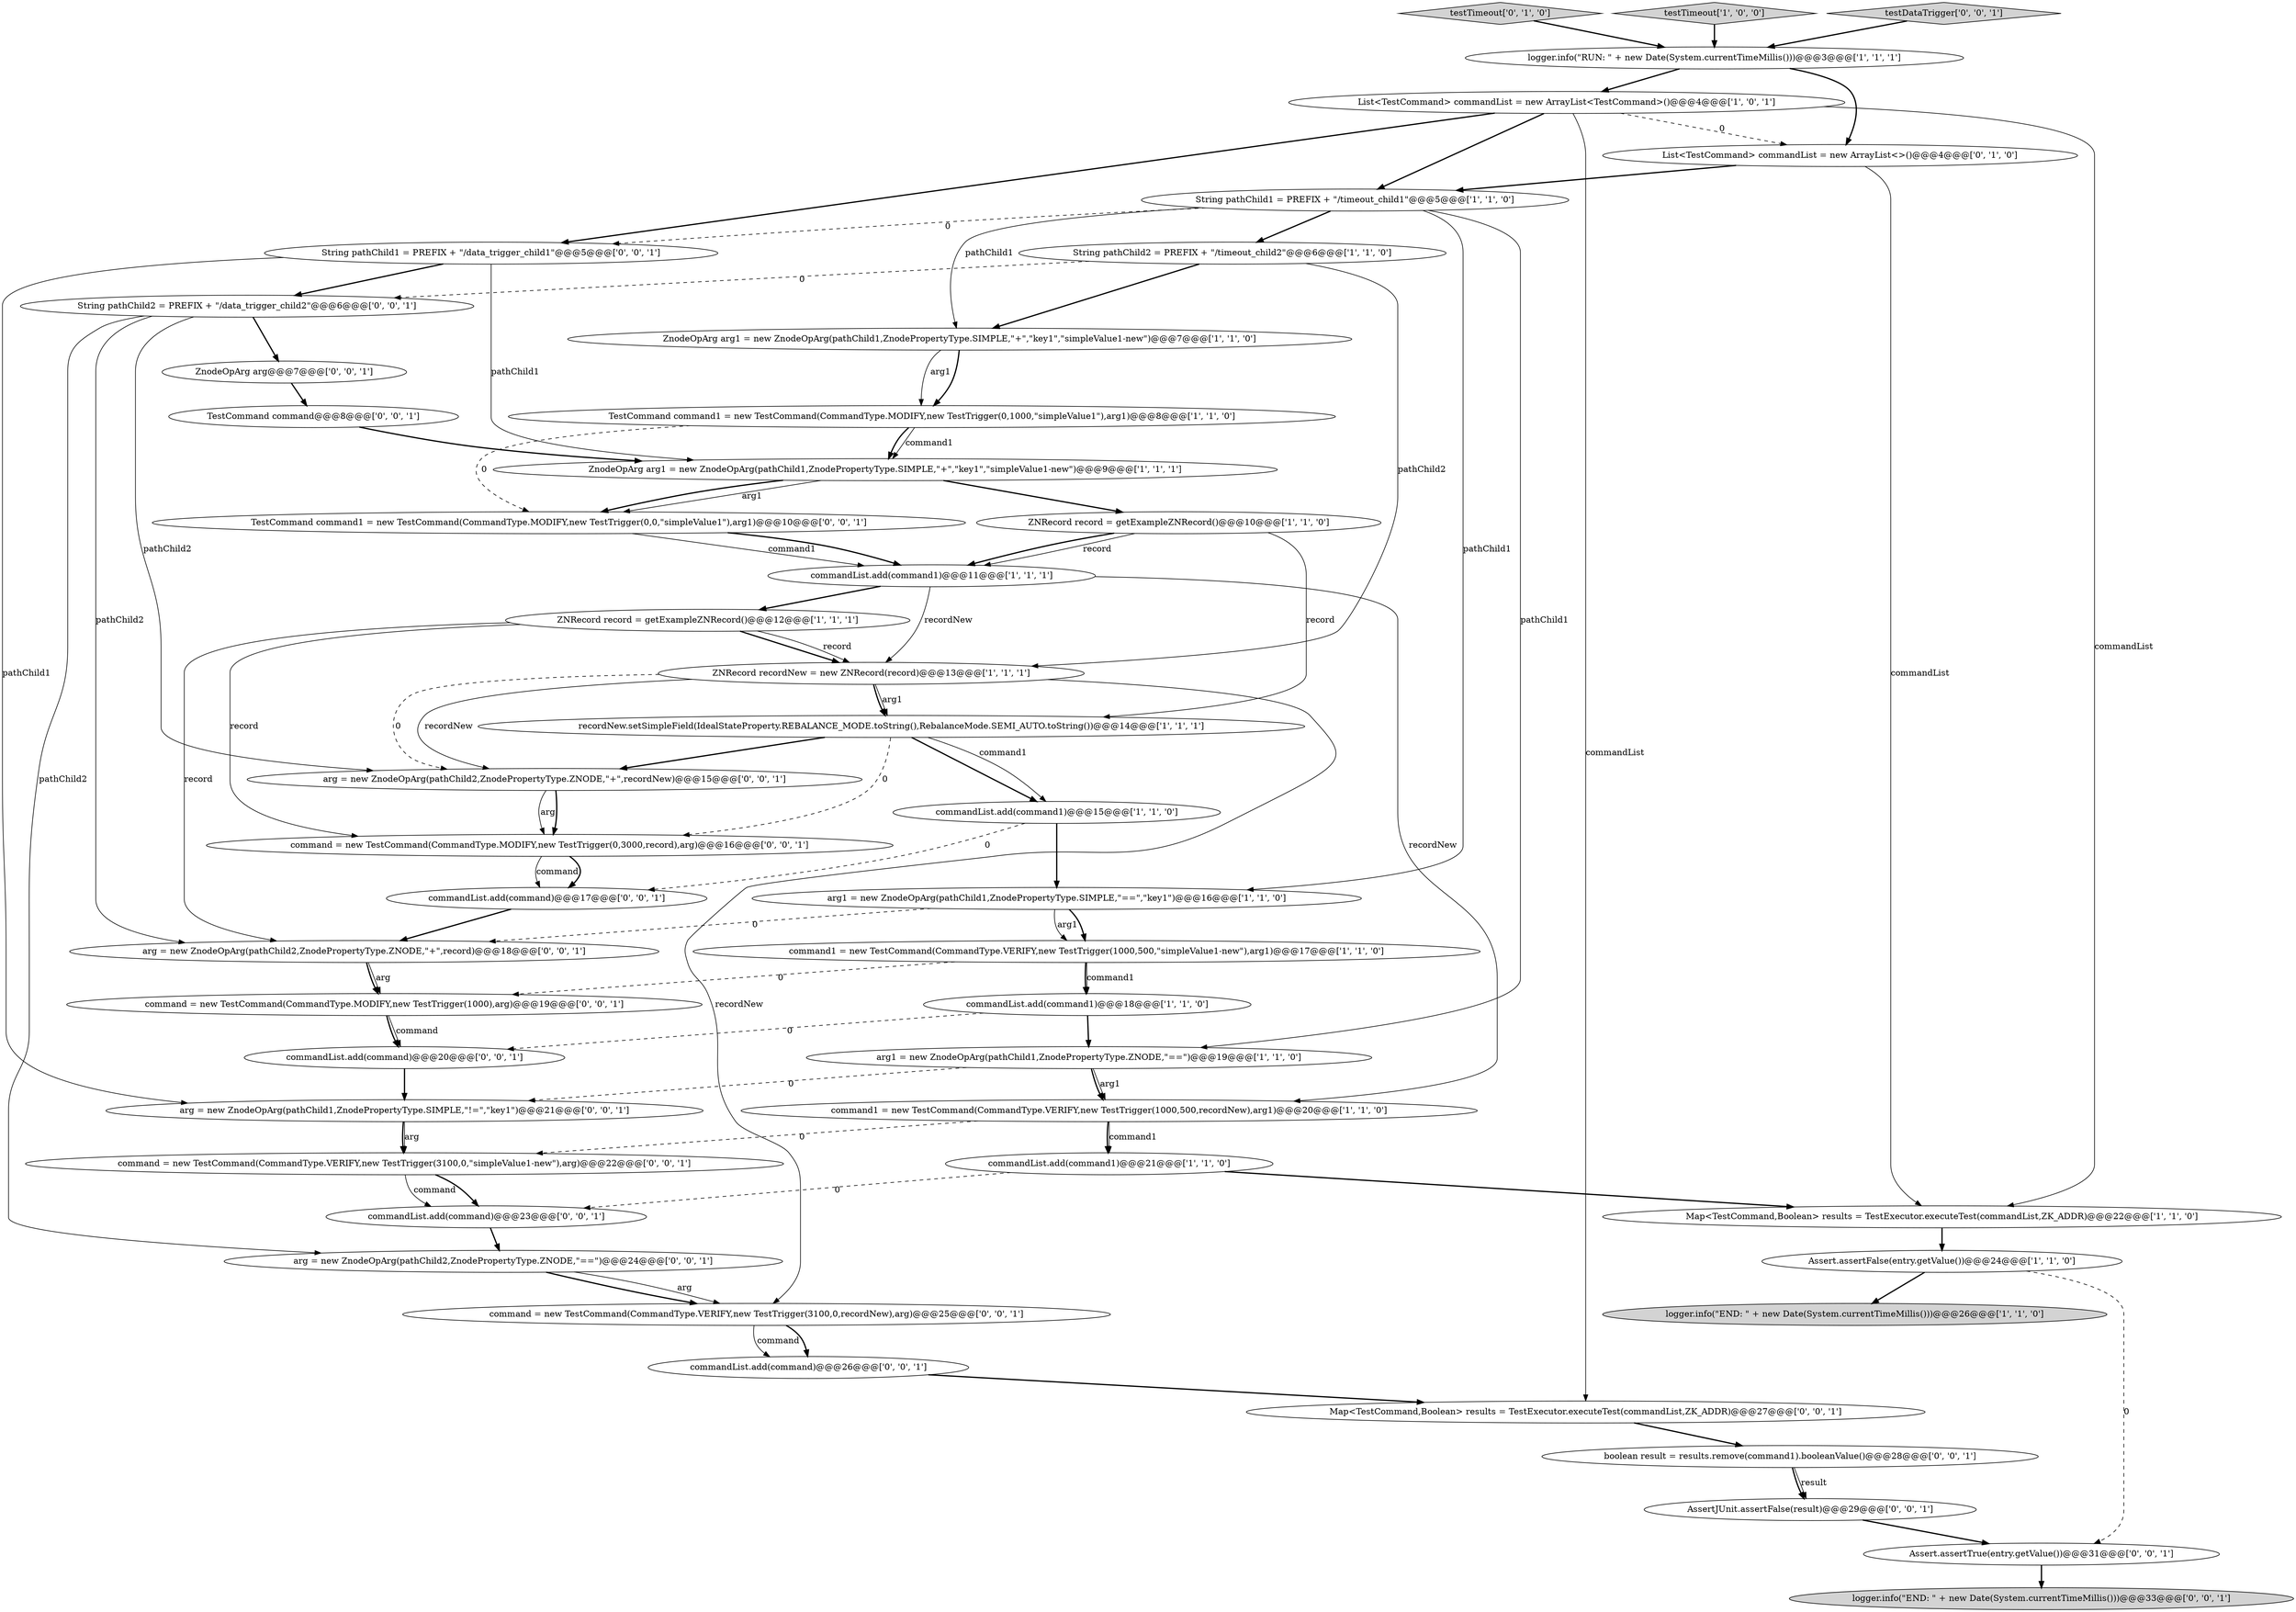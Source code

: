 digraph {
20 [style = filled, label = "String pathChild2 = PREFIX + \"/timeout_child2\"@@@6@@@['1', '1', '0']", fillcolor = white, shape = ellipse image = "AAA0AAABBB1BBB"];
3 [style = filled, label = "ZNRecord recordNew = new ZNRecord(record)@@@13@@@['1', '1', '1']", fillcolor = white, shape = ellipse image = "AAA0AAABBB1BBB"];
47 [style = filled, label = "arg = new ZnodeOpArg(pathChild1,ZnodePropertyType.SIMPLE,\"!=\",\"key1\")@@@21@@@['0', '0', '1']", fillcolor = white, shape = ellipse image = "AAA0AAABBB3BBB"];
26 [style = filled, label = "command = new TestCommand(CommandType.MODIFY,new TestTrigger(0,3000,record),arg)@@@16@@@['0', '0', '1']", fillcolor = white, shape = ellipse image = "AAA0AAABBB3BBB"];
18 [style = filled, label = "ZnodeOpArg arg1 = new ZnodeOpArg(pathChild1,ZnodePropertyType.SIMPLE,\"+\",\"key1\",\"simpleValue1-new\")@@@7@@@['1', '1', '0']", fillcolor = white, shape = ellipse image = "AAA0AAABBB1BBB"];
39 [style = filled, label = "boolean result = results.remove(command1).booleanValue()@@@28@@@['0', '0', '1']", fillcolor = white, shape = ellipse image = "AAA0AAABBB3BBB"];
8 [style = filled, label = "ZNRecord record = getExampleZNRecord()@@@10@@@['1', '1', '0']", fillcolor = white, shape = ellipse image = "AAA0AAABBB1BBB"];
27 [style = filled, label = "arg = new ZnodeOpArg(pathChild2,ZnodePropertyType.ZNODE,\"+\",record)@@@18@@@['0', '0', '1']", fillcolor = white, shape = ellipse image = "AAA0AAABBB3BBB"];
45 [style = filled, label = "ZnodeOpArg arg@@@7@@@['0', '0', '1']", fillcolor = white, shape = ellipse image = "AAA0AAABBB3BBB"];
5 [style = filled, label = "commandList.add(command1)@@@15@@@['1', '1', '0']", fillcolor = white, shape = ellipse image = "AAA0AAABBB1BBB"];
38 [style = filled, label = "arg = new ZnodeOpArg(pathChild2,ZnodePropertyType.ZNODE,\"==\")@@@24@@@['0', '0', '1']", fillcolor = white, shape = ellipse image = "AAA0AAABBB3BBB"];
29 [style = filled, label = "command = new TestCommand(CommandType.MODIFY,new TestTrigger(1000),arg)@@@19@@@['0', '0', '1']", fillcolor = white, shape = ellipse image = "AAA0AAABBB3BBB"];
23 [style = filled, label = "testTimeout['0', '1', '0']", fillcolor = lightgray, shape = diamond image = "AAA0AAABBB2BBB"];
14 [style = filled, label = "testTimeout['1', '0', '0']", fillcolor = lightgray, shape = diamond image = "AAA0AAABBB1BBB"];
33 [style = filled, label = "command = new TestCommand(CommandType.VERIFY,new TestTrigger(3100,0,recordNew),arg)@@@25@@@['0', '0', '1']", fillcolor = white, shape = ellipse image = "AAA0AAABBB3BBB"];
34 [style = filled, label = "commandList.add(command)@@@17@@@['0', '0', '1']", fillcolor = white, shape = ellipse image = "AAA0AAABBB3BBB"];
40 [style = filled, label = "arg = new ZnodeOpArg(pathChild2,ZnodePropertyType.ZNODE,\"+\",recordNew)@@@15@@@['0', '0', '1']", fillcolor = white, shape = ellipse image = "AAA0AAABBB3BBB"];
16 [style = filled, label = "logger.info(\"END: \" + new Date(System.currentTimeMillis()))@@@26@@@['1', '1', '0']", fillcolor = lightgray, shape = ellipse image = "AAA0AAABBB1BBB"];
2 [style = filled, label = "commandList.add(command1)@@@11@@@['1', '1', '1']", fillcolor = white, shape = ellipse image = "AAA0AAABBB1BBB"];
17 [style = filled, label = "List<TestCommand> commandList = new ArrayList<TestCommand>()@@@4@@@['1', '0', '1']", fillcolor = white, shape = ellipse image = "AAA0AAABBB1BBB"];
46 [style = filled, label = "String pathChild2 = PREFIX + \"/data_trigger_child2\"@@@6@@@['0', '0', '1']", fillcolor = white, shape = ellipse image = "AAA0AAABBB3BBB"];
21 [style = filled, label = "ZNRecord record = getExampleZNRecord()@@@12@@@['1', '1', '1']", fillcolor = white, shape = ellipse image = "AAA0AAABBB1BBB"];
24 [style = filled, label = "List<TestCommand> commandList = new ArrayList<>()@@@4@@@['0', '1', '0']", fillcolor = white, shape = ellipse image = "AAA1AAABBB2BBB"];
22 [style = filled, label = "Assert.assertFalse(entry.getValue())@@@24@@@['1', '1', '0']", fillcolor = white, shape = ellipse image = "AAA0AAABBB1BBB"];
25 [style = filled, label = "String pathChild1 = PREFIX + \"/data_trigger_child1\"@@@5@@@['0', '0', '1']", fillcolor = white, shape = ellipse image = "AAA0AAABBB3BBB"];
1 [style = filled, label = "TestCommand command1 = new TestCommand(CommandType.MODIFY,new TestTrigger(0,1000,\"simpleValue1\"),arg1)@@@8@@@['1', '1', '0']", fillcolor = white, shape = ellipse image = "AAA0AAABBB1BBB"];
31 [style = filled, label = "testDataTrigger['0', '0', '1']", fillcolor = lightgray, shape = diamond image = "AAA0AAABBB3BBB"];
11 [style = filled, label = "logger.info(\"RUN: \" + new Date(System.currentTimeMillis()))@@@3@@@['1', '1', '1']", fillcolor = white, shape = ellipse image = "AAA0AAABBB1BBB"];
15 [style = filled, label = "recordNew.setSimpleField(IdealStateProperty.REBALANCE_MODE.toString(),RebalanceMode.SEMI_AUTO.toString())@@@14@@@['1', '1', '1']", fillcolor = white, shape = ellipse image = "AAA0AAABBB1BBB"];
30 [style = filled, label = "TestCommand command1 = new TestCommand(CommandType.MODIFY,new TestTrigger(0,0,\"simpleValue1\"),arg1)@@@10@@@['0', '0', '1']", fillcolor = white, shape = ellipse image = "AAA0AAABBB3BBB"];
0 [style = filled, label = "ZnodeOpArg arg1 = new ZnodeOpArg(pathChild1,ZnodePropertyType.SIMPLE,\"+\",\"key1\",\"simpleValue1-new\")@@@9@@@['1', '1', '1']", fillcolor = white, shape = ellipse image = "AAA0AAABBB1BBB"];
35 [style = filled, label = "commandList.add(command)@@@26@@@['0', '0', '1']", fillcolor = white, shape = ellipse image = "AAA0AAABBB3BBB"];
41 [style = filled, label = "Map<TestCommand,Boolean> results = TestExecutor.executeTest(commandList,ZK_ADDR)@@@27@@@['0', '0', '1']", fillcolor = white, shape = ellipse image = "AAA0AAABBB3BBB"];
44 [style = filled, label = "TestCommand command@@@8@@@['0', '0', '1']", fillcolor = white, shape = ellipse image = "AAA0AAABBB3BBB"];
32 [style = filled, label = "command = new TestCommand(CommandType.VERIFY,new TestTrigger(3100,0,\"simpleValue1-new\"),arg)@@@22@@@['0', '0', '1']", fillcolor = white, shape = ellipse image = "AAA0AAABBB3BBB"];
7 [style = filled, label = "Map<TestCommand,Boolean> results = TestExecutor.executeTest(commandList,ZK_ADDR)@@@22@@@['1', '1', '0']", fillcolor = white, shape = ellipse image = "AAA0AAABBB1BBB"];
13 [style = filled, label = "String pathChild1 = PREFIX + \"/timeout_child1\"@@@5@@@['1', '1', '0']", fillcolor = white, shape = ellipse image = "AAA0AAABBB1BBB"];
19 [style = filled, label = "command1 = new TestCommand(CommandType.VERIFY,new TestTrigger(1000,500,recordNew),arg1)@@@20@@@['1', '1', '0']", fillcolor = white, shape = ellipse image = "AAA0AAABBB1BBB"];
6 [style = filled, label = "arg1 = new ZnodeOpArg(pathChild1,ZnodePropertyType.SIMPLE,\"==\",\"key1\")@@@16@@@['1', '1', '0']", fillcolor = white, shape = ellipse image = "AAA0AAABBB1BBB"];
12 [style = filled, label = "arg1 = new ZnodeOpArg(pathChild1,ZnodePropertyType.ZNODE,\"==\")@@@19@@@['1', '1', '0']", fillcolor = white, shape = ellipse image = "AAA0AAABBB1BBB"];
28 [style = filled, label = "AssertJUnit.assertFalse(result)@@@29@@@['0', '0', '1']", fillcolor = white, shape = ellipse image = "AAA0AAABBB3BBB"];
43 [style = filled, label = "Assert.assertTrue(entry.getValue())@@@31@@@['0', '0', '1']", fillcolor = white, shape = ellipse image = "AAA0AAABBB3BBB"];
4 [style = filled, label = "commandList.add(command1)@@@18@@@['1', '1', '0']", fillcolor = white, shape = ellipse image = "AAA0AAABBB1BBB"];
37 [style = filled, label = "commandList.add(command)@@@20@@@['0', '0', '1']", fillcolor = white, shape = ellipse image = "AAA0AAABBB3BBB"];
9 [style = filled, label = "command1 = new TestCommand(CommandType.VERIFY,new TestTrigger(1000,500,\"simpleValue1-new\"),arg1)@@@17@@@['1', '1', '0']", fillcolor = white, shape = ellipse image = "AAA0AAABBB1BBB"];
42 [style = filled, label = "commandList.add(command)@@@23@@@['0', '0', '1']", fillcolor = white, shape = ellipse image = "AAA0AAABBB3BBB"];
10 [style = filled, label = "commandList.add(command1)@@@21@@@['1', '1', '0']", fillcolor = white, shape = ellipse image = "AAA0AAABBB1BBB"];
36 [style = filled, label = "logger.info(\"END: \" + new Date(System.currentTimeMillis()))@@@33@@@['0', '0', '1']", fillcolor = lightgray, shape = ellipse image = "AAA0AAABBB3BBB"];
27->29 [style = solid, label="arg"];
46->38 [style = solid, label="pathChild2"];
21->3 [style = bold, label=""];
24->13 [style = bold, label=""];
12->19 [style = solid, label="arg1"];
9->29 [style = dashed, label="0"];
8->15 [style = solid, label="record"];
18->1 [style = solid, label="arg1"];
21->3 [style = solid, label="record"];
6->9 [style = solid, label="arg1"];
0->8 [style = bold, label=""];
7->22 [style = bold, label=""];
21->26 [style = solid, label="record"];
14->11 [style = bold, label=""];
28->43 [style = bold, label=""];
3->33 [style = solid, label="recordNew"];
17->13 [style = bold, label=""];
22->43 [style = dashed, label="0"];
2->3 [style = solid, label="recordNew"];
17->24 [style = dashed, label="0"];
25->46 [style = bold, label=""];
21->27 [style = solid, label="record"];
13->20 [style = bold, label=""];
6->27 [style = dashed, label="0"];
0->30 [style = solid, label="arg1"];
5->6 [style = bold, label=""];
33->35 [style = solid, label="command"];
3->15 [style = solid, label="arg1"];
20->18 [style = bold, label=""];
38->33 [style = solid, label="arg"];
47->32 [style = bold, label=""];
41->39 [style = bold, label=""];
40->26 [style = solid, label="arg"];
11->17 [style = bold, label=""];
3->40 [style = dashed, label="0"];
2->19 [style = solid, label="recordNew"];
1->0 [style = solid, label="command1"];
46->45 [style = bold, label=""];
33->35 [style = bold, label=""];
10->7 [style = bold, label=""];
8->2 [style = bold, label=""];
46->27 [style = solid, label="pathChild2"];
13->25 [style = dashed, label="0"];
12->19 [style = bold, label=""];
15->5 [style = bold, label=""];
4->12 [style = bold, label=""];
30->2 [style = solid, label="command1"];
38->33 [style = bold, label=""];
19->32 [style = dashed, label="0"];
15->26 [style = dashed, label="0"];
15->5 [style = solid, label="command1"];
2->21 [style = bold, label=""];
1->0 [style = bold, label=""];
32->42 [style = solid, label="command"];
1->30 [style = dashed, label="0"];
31->11 [style = bold, label=""];
45->44 [style = bold, label=""];
9->4 [style = bold, label=""];
35->41 [style = bold, label=""];
46->40 [style = solid, label="pathChild2"];
15->40 [style = bold, label=""];
26->34 [style = solid, label="command"];
22->16 [style = bold, label=""];
25->47 [style = solid, label="pathChild1"];
44->0 [style = bold, label=""];
5->34 [style = dashed, label="0"];
11->24 [style = bold, label=""];
40->26 [style = bold, label=""];
32->42 [style = bold, label=""];
13->12 [style = solid, label="pathChild1"];
13->18 [style = solid, label="pathChild1"];
17->7 [style = solid, label="commandList"];
26->34 [style = bold, label=""];
43->36 [style = bold, label=""];
0->30 [style = bold, label=""];
18->1 [style = bold, label=""];
37->47 [style = bold, label=""];
25->0 [style = solid, label="pathChild1"];
39->28 [style = solid, label="result"];
19->10 [style = solid, label="command1"];
19->10 [style = bold, label=""];
3->40 [style = solid, label="recordNew"];
39->28 [style = bold, label=""];
47->32 [style = solid, label="arg"];
9->4 [style = solid, label="command1"];
29->37 [style = bold, label=""];
30->2 [style = bold, label=""];
23->11 [style = bold, label=""];
42->38 [style = bold, label=""];
13->6 [style = solid, label="pathChild1"];
6->9 [style = bold, label=""];
27->29 [style = bold, label=""];
24->7 [style = solid, label="commandList"];
8->2 [style = solid, label="record"];
17->41 [style = solid, label="commandList"];
12->47 [style = dashed, label="0"];
10->42 [style = dashed, label="0"];
3->15 [style = bold, label=""];
20->46 [style = dashed, label="0"];
4->37 [style = dashed, label="0"];
20->3 [style = solid, label="pathChild2"];
17->25 [style = bold, label=""];
29->37 [style = solid, label="command"];
34->27 [style = bold, label=""];
}
